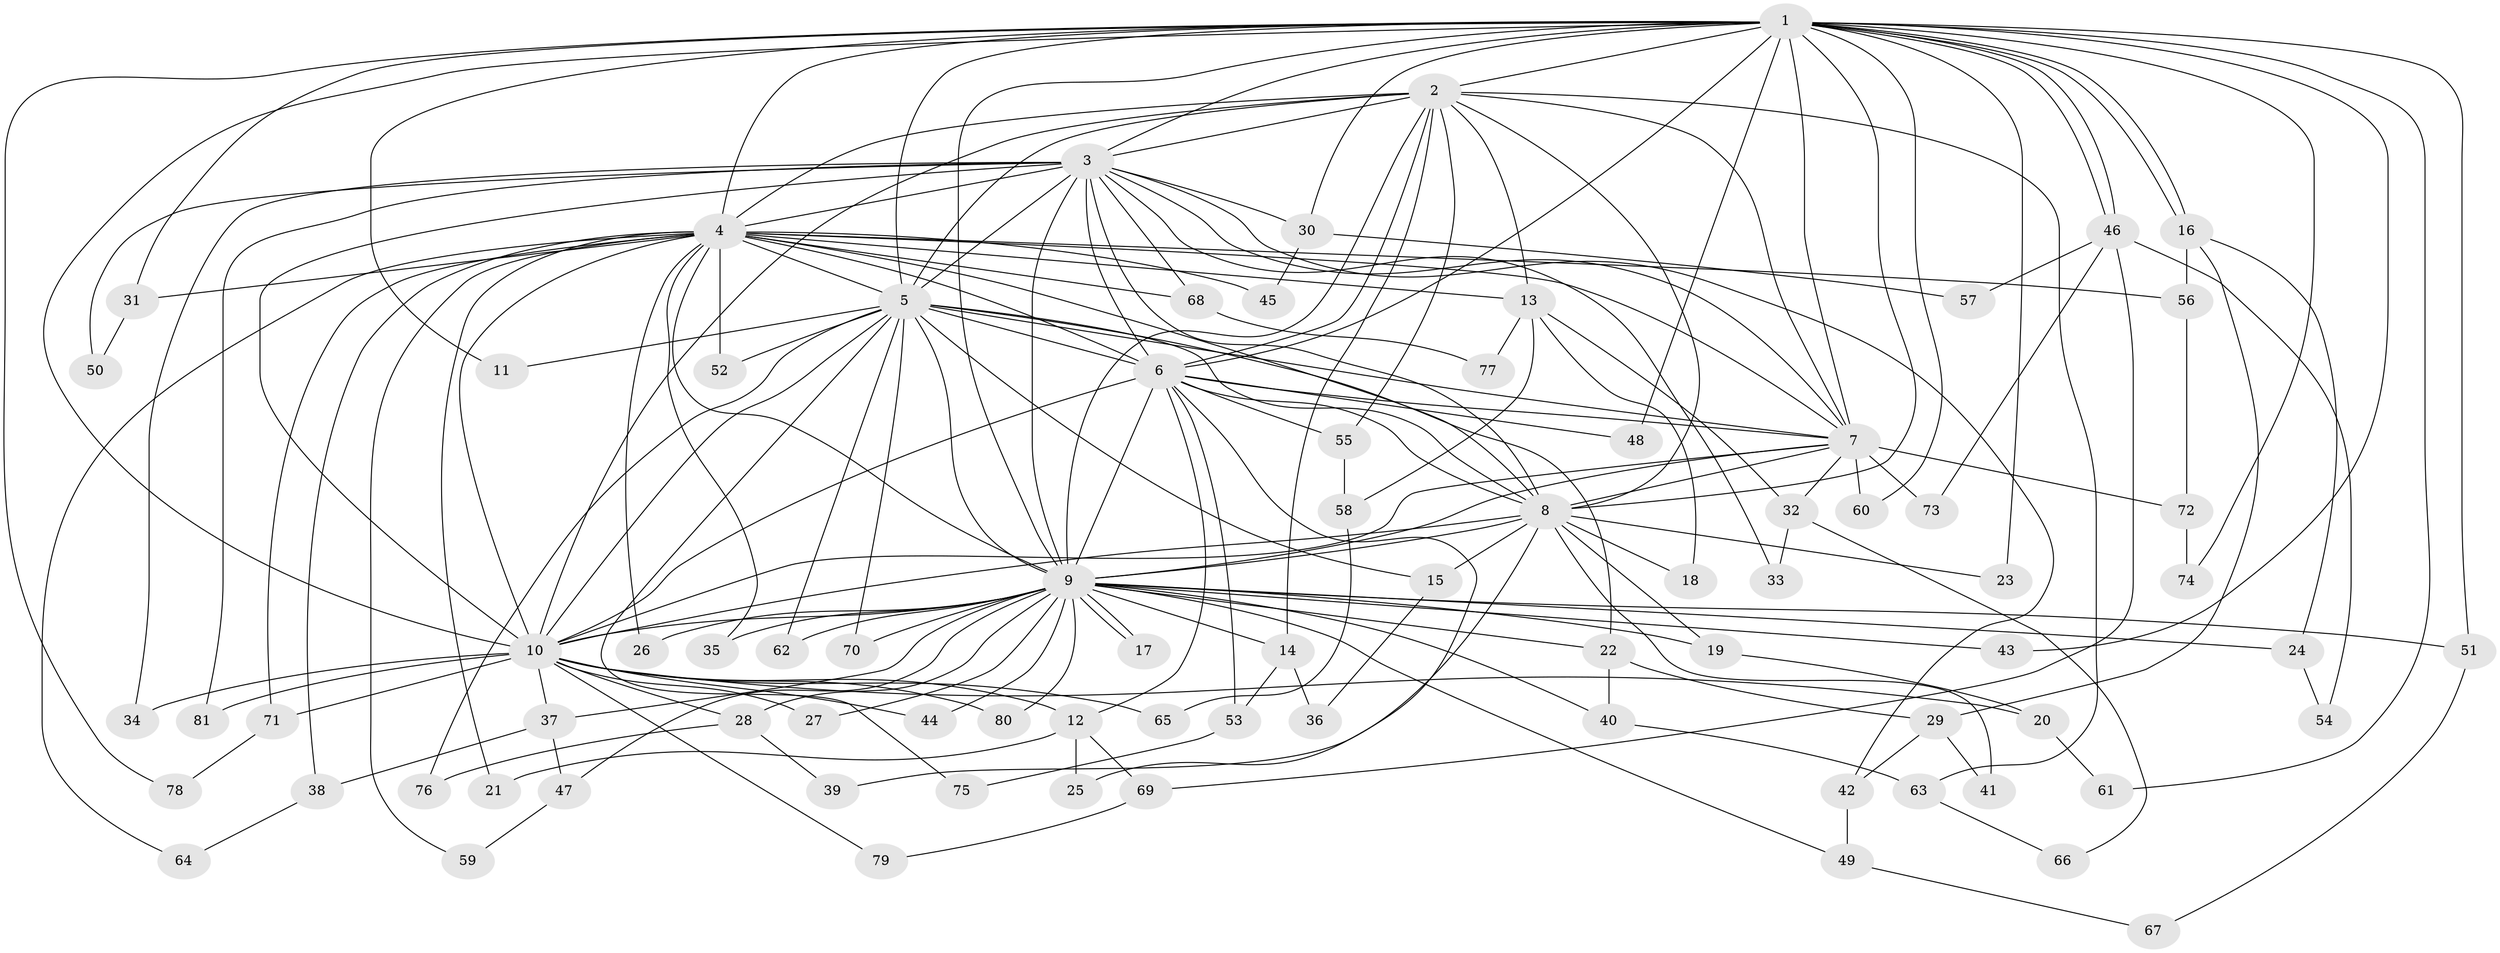 // Generated by graph-tools (version 1.1) at 2025/11/02/27/25 16:11:00]
// undirected, 81 vertices, 187 edges
graph export_dot {
graph [start="1"]
  node [color=gray90,style=filled];
  1;
  2;
  3;
  4;
  5;
  6;
  7;
  8;
  9;
  10;
  11;
  12;
  13;
  14;
  15;
  16;
  17;
  18;
  19;
  20;
  21;
  22;
  23;
  24;
  25;
  26;
  27;
  28;
  29;
  30;
  31;
  32;
  33;
  34;
  35;
  36;
  37;
  38;
  39;
  40;
  41;
  42;
  43;
  44;
  45;
  46;
  47;
  48;
  49;
  50;
  51;
  52;
  53;
  54;
  55;
  56;
  57;
  58;
  59;
  60;
  61;
  62;
  63;
  64;
  65;
  66;
  67;
  68;
  69;
  70;
  71;
  72;
  73;
  74;
  75;
  76;
  77;
  78;
  79;
  80;
  81;
  1 -- 2;
  1 -- 3;
  1 -- 4;
  1 -- 5;
  1 -- 6;
  1 -- 7;
  1 -- 8;
  1 -- 9;
  1 -- 10;
  1 -- 11;
  1 -- 16;
  1 -- 16;
  1 -- 23;
  1 -- 30;
  1 -- 31;
  1 -- 43;
  1 -- 46;
  1 -- 46;
  1 -- 48;
  1 -- 51;
  1 -- 60;
  1 -- 61;
  1 -- 74;
  1 -- 78;
  2 -- 3;
  2 -- 4;
  2 -- 5;
  2 -- 6;
  2 -- 7;
  2 -- 8;
  2 -- 9;
  2 -- 10;
  2 -- 13;
  2 -- 14;
  2 -- 55;
  2 -- 63;
  3 -- 4;
  3 -- 5;
  3 -- 6;
  3 -- 7;
  3 -- 8;
  3 -- 9;
  3 -- 10;
  3 -- 30;
  3 -- 33;
  3 -- 34;
  3 -- 42;
  3 -- 50;
  3 -- 68;
  3 -- 81;
  4 -- 5;
  4 -- 6;
  4 -- 7;
  4 -- 8;
  4 -- 9;
  4 -- 10;
  4 -- 13;
  4 -- 21;
  4 -- 26;
  4 -- 31;
  4 -- 35;
  4 -- 38;
  4 -- 45;
  4 -- 52;
  4 -- 56;
  4 -- 59;
  4 -- 64;
  4 -- 68;
  4 -- 71;
  5 -- 6;
  5 -- 7;
  5 -- 8;
  5 -- 9;
  5 -- 10;
  5 -- 11;
  5 -- 15;
  5 -- 22;
  5 -- 52;
  5 -- 62;
  5 -- 70;
  5 -- 75;
  5 -- 76;
  6 -- 7;
  6 -- 8;
  6 -- 9;
  6 -- 10;
  6 -- 12;
  6 -- 25;
  6 -- 48;
  6 -- 53;
  6 -- 55;
  7 -- 8;
  7 -- 9;
  7 -- 10;
  7 -- 32;
  7 -- 60;
  7 -- 72;
  7 -- 73;
  8 -- 9;
  8 -- 10;
  8 -- 15;
  8 -- 18;
  8 -- 19;
  8 -- 23;
  8 -- 39;
  8 -- 41;
  9 -- 10;
  9 -- 14;
  9 -- 17;
  9 -- 17;
  9 -- 19;
  9 -- 22;
  9 -- 24;
  9 -- 26;
  9 -- 27;
  9 -- 28;
  9 -- 35;
  9 -- 37;
  9 -- 40;
  9 -- 43;
  9 -- 44;
  9 -- 47;
  9 -- 49;
  9 -- 51;
  9 -- 62;
  9 -- 70;
  9 -- 80;
  10 -- 12;
  10 -- 20;
  10 -- 27;
  10 -- 28;
  10 -- 34;
  10 -- 37;
  10 -- 44;
  10 -- 65;
  10 -- 71;
  10 -- 79;
  10 -- 80;
  10 -- 81;
  12 -- 21;
  12 -- 25;
  12 -- 69;
  13 -- 18;
  13 -- 32;
  13 -- 58;
  13 -- 77;
  14 -- 36;
  14 -- 53;
  15 -- 36;
  16 -- 24;
  16 -- 29;
  16 -- 56;
  19 -- 20;
  20 -- 61;
  22 -- 29;
  22 -- 40;
  24 -- 54;
  28 -- 39;
  28 -- 76;
  29 -- 41;
  29 -- 42;
  30 -- 45;
  30 -- 57;
  31 -- 50;
  32 -- 33;
  32 -- 66;
  37 -- 38;
  37 -- 47;
  38 -- 64;
  40 -- 63;
  42 -- 49;
  46 -- 54;
  46 -- 57;
  46 -- 69;
  46 -- 73;
  47 -- 59;
  49 -- 67;
  51 -- 67;
  53 -- 75;
  55 -- 58;
  56 -- 72;
  58 -- 65;
  63 -- 66;
  68 -- 77;
  69 -- 79;
  71 -- 78;
  72 -- 74;
}
